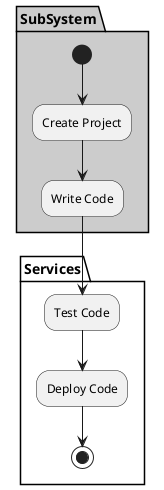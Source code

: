 @startuml

partition "Services" {

}

partition SubSystem  #cccccc {
  (*) --> "Create Project"
  --> "Write Code"
}

partition "Services" {
  "Write Code" --> "Test Code"
  "Test Code" --> "Deploy Code"
  "Deploy Code" --> (*)
}

@enduml
